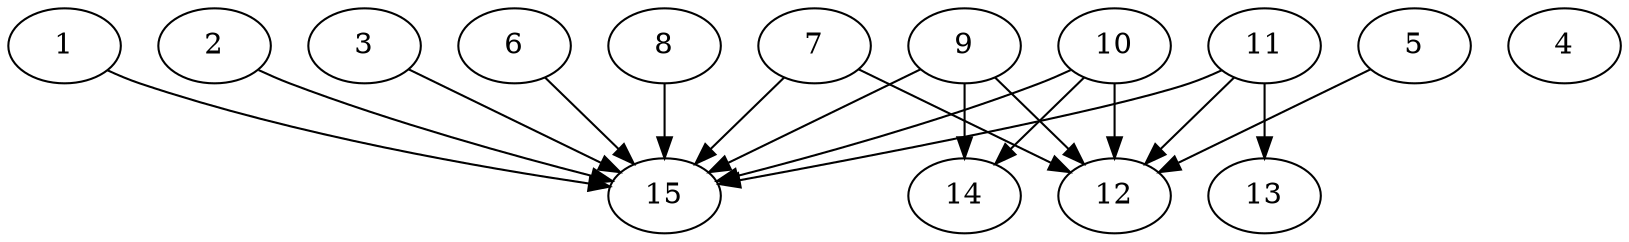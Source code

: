 // DAG automatically generated by daggen at Thu Oct  3 13:59:26 2019
// ./daggen --dot -n 15 --ccr 0.4 --fat 0.9 --regular 0.9 --density 0.9 --mindata 5242880 --maxdata 52428800 
digraph G {
  1 [size="17845760", alpha="0.17", expect_size="7138304"] 
  1 -> 15 [size ="7138304"]
  2 [size="35192320", alpha="0.15", expect_size="14076928"] 
  2 -> 15 [size ="14076928"]
  3 [size="108625920", alpha="0.08", expect_size="43450368"] 
  3 -> 15 [size ="43450368"]
  4 [size="127897600", alpha="0.20", expect_size="51159040"] 
  5 [size="46315520", alpha="0.12", expect_size="18526208"] 
  5 -> 12 [size ="18526208"]
  6 [size="118417920", alpha="0.16", expect_size="47367168"] 
  6 -> 15 [size ="47367168"]
  7 [size="44538880", alpha="0.09", expect_size="17815552"] 
  7 -> 12 [size ="17815552"]
  7 -> 15 [size ="17815552"]
  8 [size="18124800", alpha="0.11", expect_size="7249920"] 
  8 -> 15 [size ="7249920"]
  9 [size="70789120", alpha="0.13", expect_size="28315648"] 
  9 -> 12 [size ="28315648"]
  9 -> 14 [size ="28315648"]
  9 -> 15 [size ="28315648"]
  10 [size="113559040", alpha="0.09", expect_size="45423616"] 
  10 -> 12 [size ="45423616"]
  10 -> 14 [size ="45423616"]
  10 -> 15 [size ="45423616"]
  11 [size="62348800", alpha="0.08", expect_size="24939520"] 
  11 -> 12 [size ="24939520"]
  11 -> 13 [size ="24939520"]
  11 -> 15 [size ="24939520"]
  12 [size="43852800", alpha="0.10", expect_size="17541120"] 
  13 [size="130071040", alpha="0.13", expect_size="52028416"] 
  14 [size="58186240", alpha="0.11", expect_size="23274496"] 
  15 [size="57735680", alpha="0.03", expect_size="23094272"] 
}
